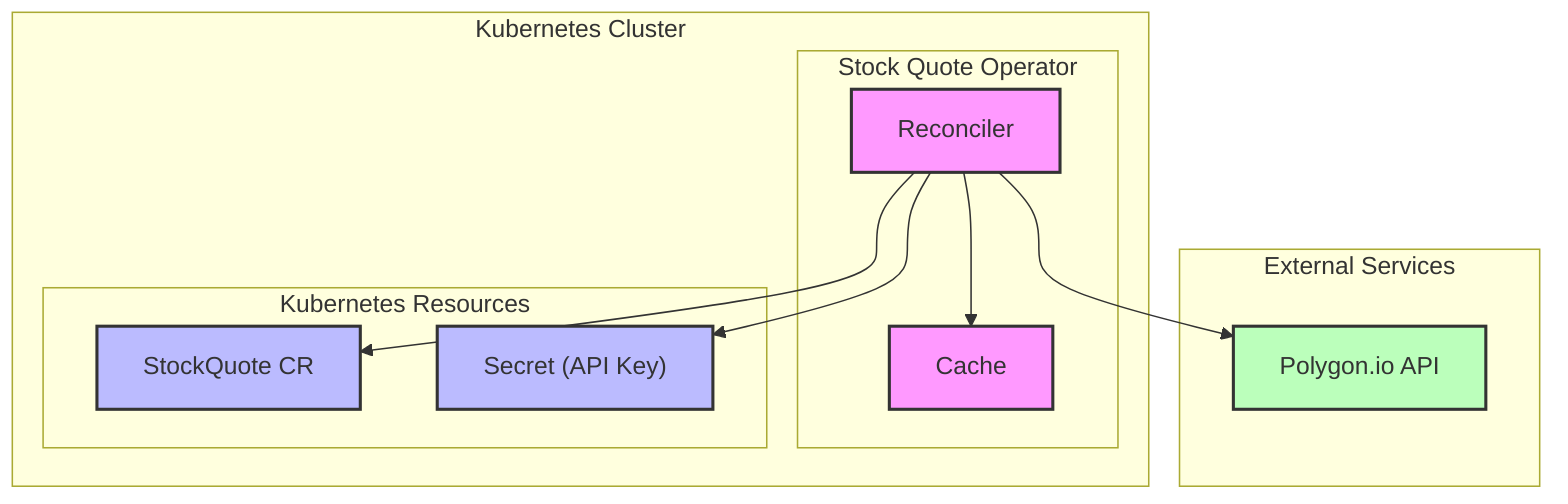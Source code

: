 graph TB
    subgraph Kubernetes["Kubernetes Cluster"]
        direction TB
        subgraph Operator["Stock Quote Operator"]
            Reconciler["Reconciler"]
            Cache["Cache"]
        end
        
        subgraph Resources["Kubernetes Resources"]
            StockQuote["StockQuote CR"]
            Secret["Secret (API Key)"]
        end
    end
    
    subgraph External["External Services"]
        PolygonAPI["Polygon.io API"]
    end
    
    %% Operator internal connections
    Reconciler --> Cache
    
    %% Kubernetes resource connections
    Reconciler --> StockQuote
    Reconciler --> Secret
    
    %% External service connections
    Reconciler --> PolygonAPI
    
    %% Styling
    classDef operator fill:#f9f,stroke:#333,stroke-width:2px;
    classDef resource fill:#bbf,stroke:#333,stroke-width:2px;
    classDef external fill:#bfb,stroke:#333,stroke-width:2px;
    
    class Reconciler,Cache operator;
    class StockQuote,Secret resource;
    class PolygonAPI external;